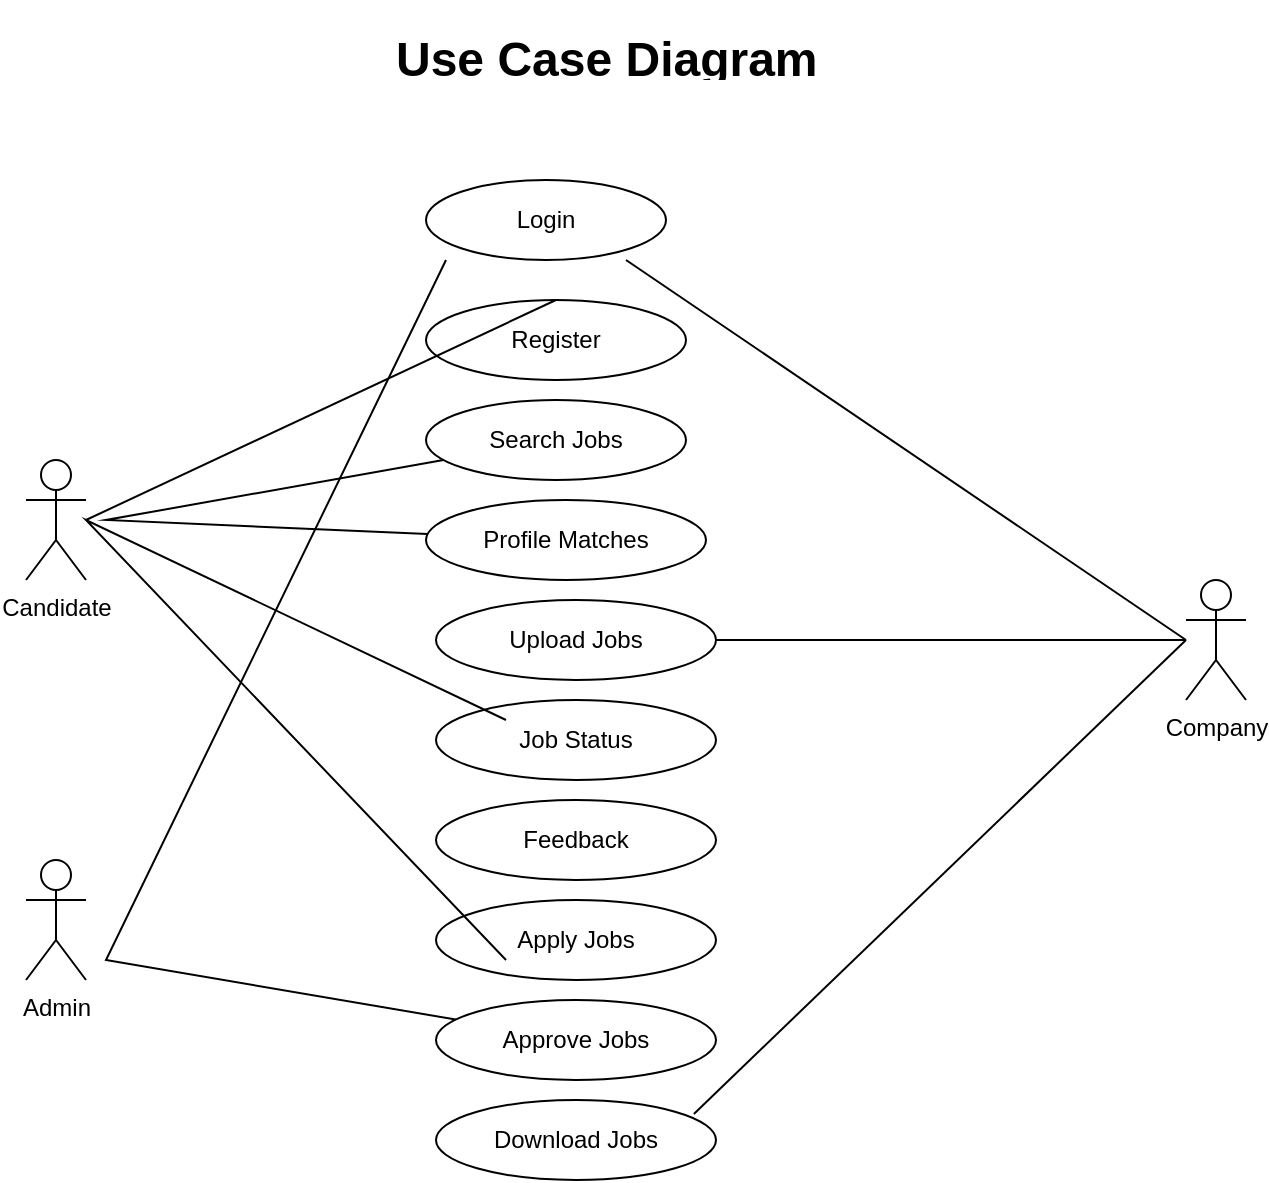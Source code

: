 <mxfile version="15.8.8" type="device"><diagram id="jTaeKsJ6TpTIv2wDiWP1" name="Page-1"><mxGraphModel dx="868" dy="1493" grid="1" gridSize="10" guides="1" tooltips="1" connect="1" arrows="1" fold="1" page="1" pageScale="1" pageWidth="850" pageHeight="1100" math="0" shadow="0"><root><mxCell id="0"/><mxCell id="1" parent="0"/><mxCell id="z_YedYvhtrVrSW9Ad6-z-3" value="Candidate" style="shape=umlActor;verticalLabelPosition=bottom;verticalAlign=top;html=1;outlineConnect=0;" vertex="1" parent="1"><mxGeometry x="120" y="40" width="30" height="60" as="geometry"/></mxCell><mxCell id="z_YedYvhtrVrSW9Ad6-z-5" value="Admin" style="shape=umlActor;verticalLabelPosition=bottom;verticalAlign=top;html=1;outlineConnect=0;" vertex="1" parent="1"><mxGeometry x="120" y="240" width="30" height="60" as="geometry"/></mxCell><mxCell id="z_YedYvhtrVrSW9Ad6-z-6" value="Company" style="shape=umlActor;verticalLabelPosition=bottom;verticalAlign=top;html=1;outlineConnect=0;" vertex="1" parent="1"><mxGeometry x="700" y="100" width="30" height="60" as="geometry"/></mxCell><mxCell id="z_YedYvhtrVrSW9Ad6-z-9" value="Login" style="ellipse;whiteSpace=wrap;html=1;" vertex="1" parent="1"><mxGeometry x="320" y="-100" width="120" height="40" as="geometry"/></mxCell><mxCell id="z_YedYvhtrVrSW9Ad6-z-10" value="Register" style="ellipse;whiteSpace=wrap;html=1;" vertex="1" parent="1"><mxGeometry x="320" y="-40" width="130" height="40" as="geometry"/></mxCell><mxCell id="z_YedYvhtrVrSW9Ad6-z-11" value="Search Jobs" style="ellipse;whiteSpace=wrap;html=1;" vertex="1" parent="1"><mxGeometry x="320" y="10" width="130" height="40" as="geometry"/></mxCell><mxCell id="z_YedYvhtrVrSW9Ad6-z-12" value="Upload Jobs" style="ellipse;whiteSpace=wrap;html=1;" vertex="1" parent="1"><mxGeometry x="325" y="110" width="140" height="40" as="geometry"/></mxCell><mxCell id="z_YedYvhtrVrSW9Ad6-z-13" value="Feedback" style="ellipse;whiteSpace=wrap;html=1;" vertex="1" parent="1"><mxGeometry x="325" y="210" width="140" height="40" as="geometry"/></mxCell><mxCell id="z_YedYvhtrVrSW9Ad6-z-14" value="Apply Jobs" style="ellipse;whiteSpace=wrap;html=1;" vertex="1" parent="1"><mxGeometry x="325" y="260" width="140" height="40" as="geometry"/></mxCell><mxCell id="z_YedYvhtrVrSW9Ad6-z-15" value="Approve Jobs" style="ellipse;whiteSpace=wrap;html=1;" vertex="1" parent="1"><mxGeometry x="325" y="310" width="140" height="40" as="geometry"/></mxCell><mxCell id="z_YedYvhtrVrSW9Ad6-z-16" value="Download Jobs" style="ellipse;whiteSpace=wrap;html=1;" vertex="1" parent="1"><mxGeometry x="325" y="360" width="140" height="40" as="geometry"/></mxCell><mxCell id="z_YedYvhtrVrSW9Ad6-z-21" value="Job Status" style="ellipse;whiteSpace=wrap;html=1;" vertex="1" parent="1"><mxGeometry x="325" y="160" width="140" height="40" as="geometry"/></mxCell><mxCell id="z_YedYvhtrVrSW9Ad6-z-25" value="Profile Matches" style="ellipse;whiteSpace=wrap;html=1;" vertex="1" parent="1"><mxGeometry x="320" y="60" width="140" height="40" as="geometry"/></mxCell><mxCell id="z_YedYvhtrVrSW9Ad6-z-35" value="" style="endArrow=none;html=1;rounded=0;" edge="1" parent="1" source="z_YedYvhtrVrSW9Ad6-z-25" target="z_YedYvhtrVrSW9Ad6-z-11"><mxGeometry width="50" height="50" relative="1" as="geometry"><mxPoint x="400" y="180" as="sourcePoint"/><mxPoint x="450" y="130" as="targetPoint"/><Array as="points"><mxPoint x="160" y="70"/></Array></mxGeometry></mxCell><mxCell id="z_YedYvhtrVrSW9Ad6-z-36" value="" style="endArrow=none;html=1;rounded=0;entryX=0.25;entryY=0.75;entryDx=0;entryDy=0;entryPerimeter=0;" edge="1" parent="1" target="z_YedYvhtrVrSW9Ad6-z-14"><mxGeometry width="50" height="50" relative="1" as="geometry"><mxPoint x="360" y="170" as="sourcePoint"/><mxPoint x="450" y="130" as="targetPoint"/><Array as="points"><mxPoint x="150" y="70"/></Array></mxGeometry></mxCell><mxCell id="z_YedYvhtrVrSW9Ad6-z-37" value="" style="endArrow=none;html=1;rounded=0;" edge="1" parent="1" source="z_YedYvhtrVrSW9Ad6-z-15"><mxGeometry width="50" height="50" relative="1" as="geometry"><mxPoint x="400" y="190" as="sourcePoint"/><mxPoint x="330" y="-60" as="targetPoint"/><Array as="points"><mxPoint x="160" y="290"/></Array></mxGeometry></mxCell><mxCell id="z_YedYvhtrVrSW9Ad6-z-38" value="" style="endArrow=none;html=1;rounded=0;" edge="1" parent="1" source="z_YedYvhtrVrSW9Ad6-z-12" target="z_YedYvhtrVrSW9Ad6-z-6"><mxGeometry width="50" height="50" relative="1" as="geometry"><mxPoint x="400" y="180" as="sourcePoint"/><mxPoint x="450" y="130" as="targetPoint"/></mxGeometry></mxCell><mxCell id="z_YedYvhtrVrSW9Ad6-z-39" value="" style="endArrow=none;html=1;rounded=0;exitX=0.921;exitY=0.175;exitDx=0;exitDy=0;exitPerimeter=0;" edge="1" parent="1" source="z_YedYvhtrVrSW9Ad6-z-16"><mxGeometry width="50" height="50" relative="1" as="geometry"><mxPoint x="400" y="180" as="sourcePoint"/><mxPoint x="700" y="130" as="targetPoint"/></mxGeometry></mxCell><mxCell id="z_YedYvhtrVrSW9Ad6-z-40" value="" style="endArrow=none;html=1;rounded=0;" edge="1" parent="1"><mxGeometry width="50" height="50" relative="1" as="geometry"><mxPoint x="420" y="-60" as="sourcePoint"/><mxPoint x="700" y="130" as="targetPoint"/></mxGeometry></mxCell><mxCell id="z_YedYvhtrVrSW9Ad6-z-41" value="" style="endArrow=none;html=1;rounded=0;entryX=0.5;entryY=0;entryDx=0;entryDy=0;" edge="1" parent="1" target="z_YedYvhtrVrSW9Ad6-z-10"><mxGeometry width="50" height="50" relative="1" as="geometry"><mxPoint x="150" y="70" as="sourcePoint"/><mxPoint x="450" y="130" as="targetPoint"/></mxGeometry></mxCell><mxCell id="z_YedYvhtrVrSW9Ad6-z-43" value="&lt;h1&gt;Use Case Diagram&amp;nbsp;&lt;/h1&gt;" style="text;html=1;strokeColor=none;fillColor=none;spacing=5;spacingTop=-20;whiteSpace=wrap;overflow=hidden;rounded=0;" vertex="1" parent="1"><mxGeometry x="300" y="-180" width="250" height="30" as="geometry"/></mxCell></root></mxGraphModel></diagram></mxfile>